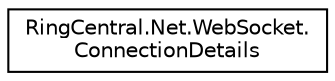 digraph "Graphical Class Hierarchy"
{
 // LATEX_PDF_SIZE
  edge [fontname="Helvetica",fontsize="10",labelfontname="Helvetica",labelfontsize="10"];
  node [fontname="Helvetica",fontsize="10",shape=record];
  rankdir="LR";
  Node0 [label="RingCentral.Net.WebSocket.\lConnectionDetails",height=0.2,width=0.4,color="black", fillcolor="white", style="filled",URL="$classRingCentral_1_1Net_1_1WebSocket_1_1ConnectionDetails.html",tooltip=" "];
}
